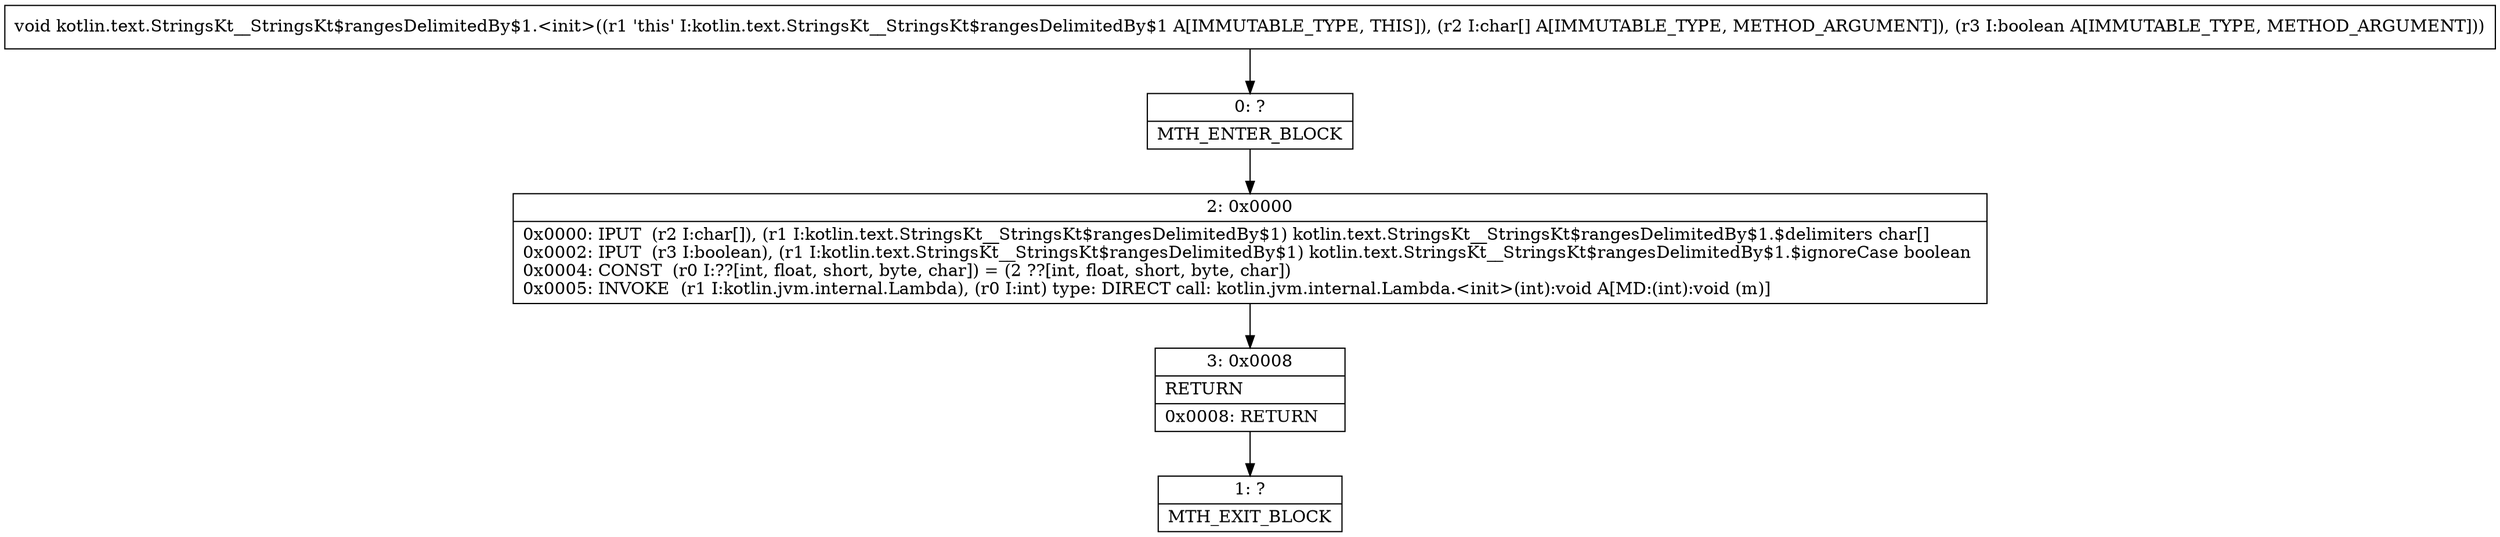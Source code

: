 digraph "CFG forkotlin.text.StringsKt__StringsKt$rangesDelimitedBy$1.\<init\>([CZ)V" {
Node_0 [shape=record,label="{0\:\ ?|MTH_ENTER_BLOCK\l}"];
Node_2 [shape=record,label="{2\:\ 0x0000|0x0000: IPUT  (r2 I:char[]), (r1 I:kotlin.text.StringsKt__StringsKt$rangesDelimitedBy$1) kotlin.text.StringsKt__StringsKt$rangesDelimitedBy$1.$delimiters char[] \l0x0002: IPUT  (r3 I:boolean), (r1 I:kotlin.text.StringsKt__StringsKt$rangesDelimitedBy$1) kotlin.text.StringsKt__StringsKt$rangesDelimitedBy$1.$ignoreCase boolean \l0x0004: CONST  (r0 I:??[int, float, short, byte, char]) = (2 ??[int, float, short, byte, char]) \l0x0005: INVOKE  (r1 I:kotlin.jvm.internal.Lambda), (r0 I:int) type: DIRECT call: kotlin.jvm.internal.Lambda.\<init\>(int):void A[MD:(int):void (m)]\l}"];
Node_3 [shape=record,label="{3\:\ 0x0008|RETURN\l|0x0008: RETURN   \l}"];
Node_1 [shape=record,label="{1\:\ ?|MTH_EXIT_BLOCK\l}"];
MethodNode[shape=record,label="{void kotlin.text.StringsKt__StringsKt$rangesDelimitedBy$1.\<init\>((r1 'this' I:kotlin.text.StringsKt__StringsKt$rangesDelimitedBy$1 A[IMMUTABLE_TYPE, THIS]), (r2 I:char[] A[IMMUTABLE_TYPE, METHOD_ARGUMENT]), (r3 I:boolean A[IMMUTABLE_TYPE, METHOD_ARGUMENT])) }"];
MethodNode -> Node_0;Node_0 -> Node_2;
Node_2 -> Node_3;
Node_3 -> Node_1;
}

